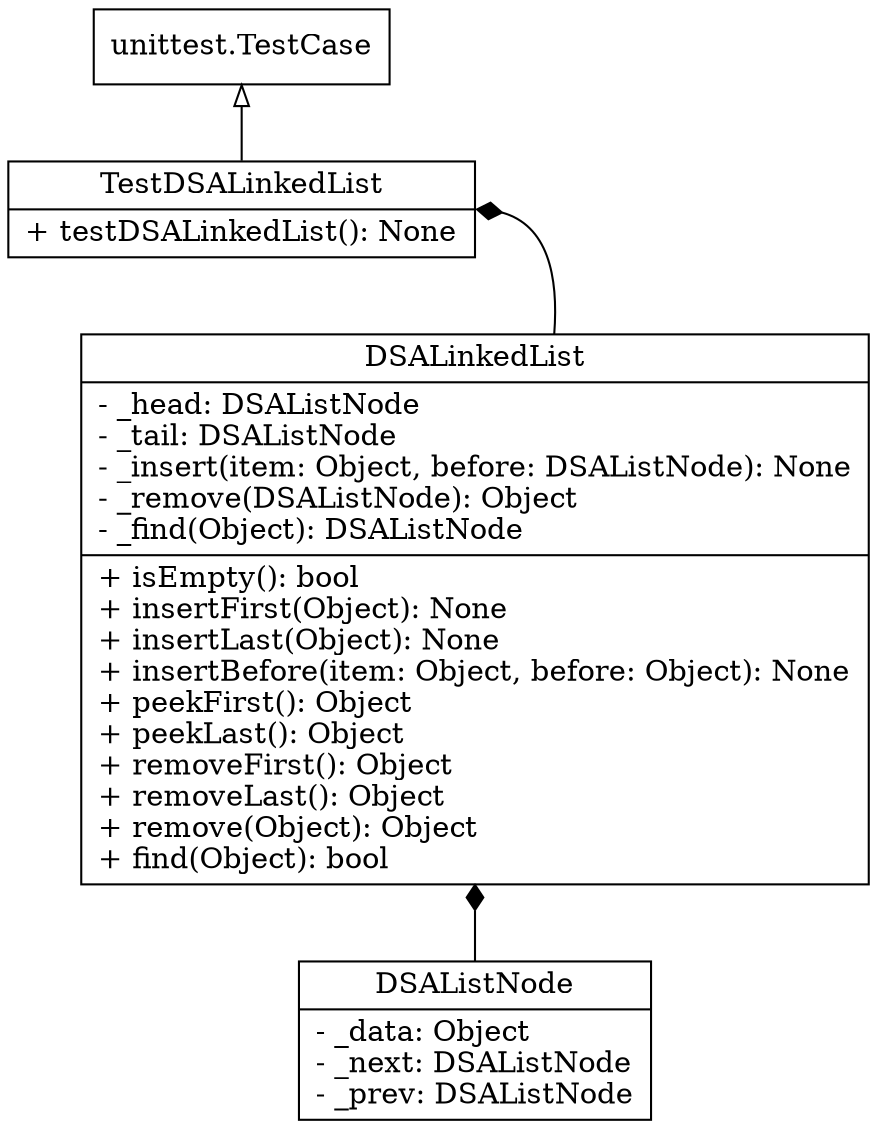 digraph DSA_ADT {
    node [
        shape = "record"
    ]
    DSALinkedList [
        label = "{DSALinkedList|- _head: DSAListNode\l- _tail: DSAListNode\l- _insert(item: Object, before: DSAListNode): None\l- _remove(DSAListNode): Object\l- _find(Object): DSAListNode\l|+ isEmpty(): bool\l+ insertFirst(Object): None\l+ insertLast(Object): None\l+ insertBefore(item: Object, before: Object): None\l+ peekFirst(): Object\l+ peekLast(): Object\l+ removeFirst(): Object\l+ removeLast(): Object\l+ remove(Object): Object\l+ find(Object): bool\l}"
    ]

    DSAListNode [
        label = "{DSAListNode|- _data: Object\l- _next: DSAListNode\l- _prev: DSAListNode\l}"
    ]

    TestDSALinkedList [
        label = "{TestDSALinkedList|+ testDSALinkedList(): None\l}"
    ]

    unittestTestCase [
        label = "{unittest.TestCase}"
    ]

    edge [
        arrowhead = "diamond"
    ]
    DSAListNode -> DSALinkedList
    DSALinkedList -> TestDSALinkedList [headport=e]
    edge [
        arrowhead = "empty"
    ]
    TestDSALinkedList -> unittestTestCase

    rankdir=BT
}
